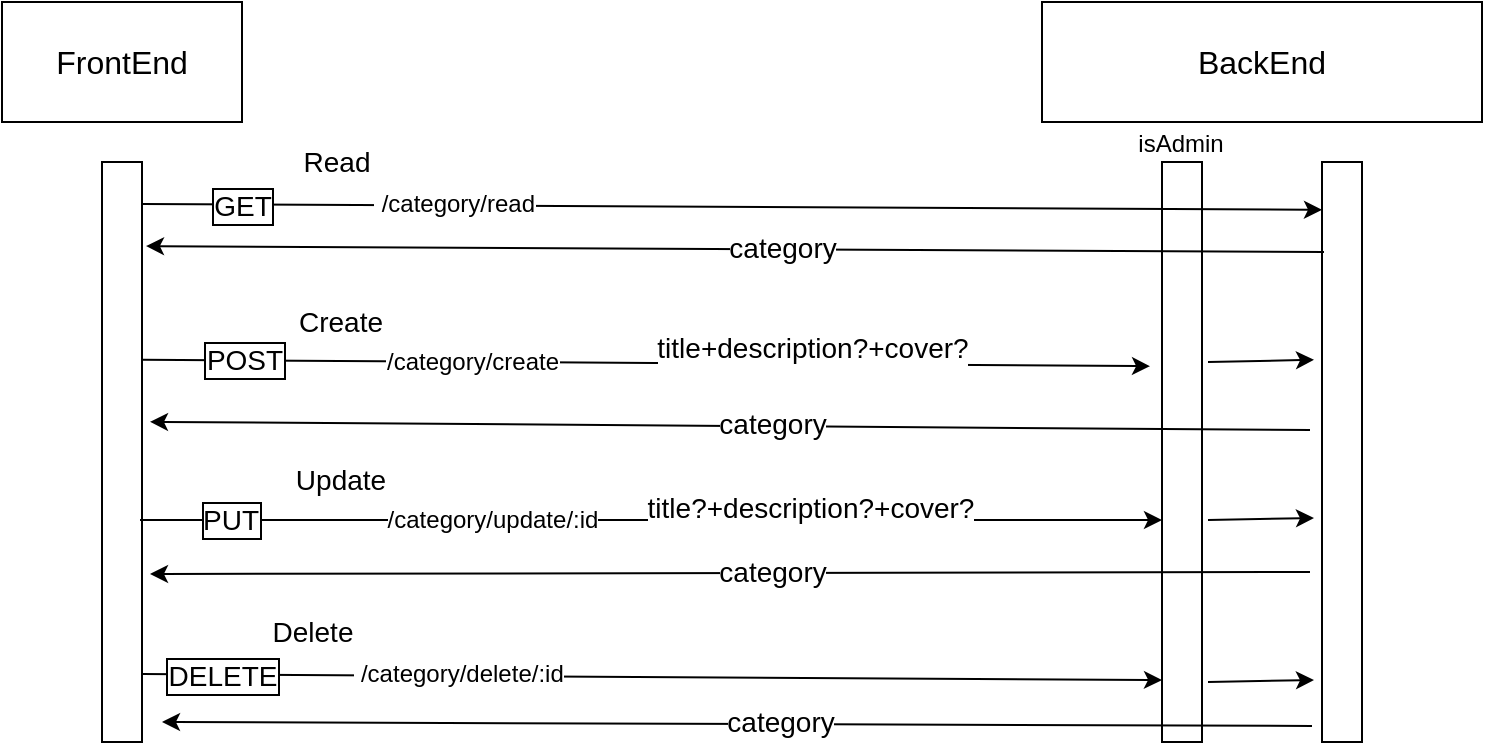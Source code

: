 <mxfile version="22.1.1" type="github">
  <diagram name="Page-1" id="_LEgiRYE22nnNKqFPEBX">
    <mxGraphModel dx="880" dy="462" grid="1" gridSize="10" guides="1" tooltips="1" connect="1" arrows="1" fold="1" page="1" pageScale="1" pageWidth="850" pageHeight="1100" math="0" shadow="0">
      <root>
        <mxCell id="0" />
        <mxCell id="1" parent="0" />
        <mxCell id="mpxGzmtjkwxusNNCshFe-4" value="" style="rounded=0;whiteSpace=wrap;html=1;" vertex="1" parent="1">
          <mxGeometry x="630" y="140" width="20" height="290" as="geometry" />
        </mxCell>
        <mxCell id="mpxGzmtjkwxusNNCshFe-1" value="&lt;font style=&quot;font-size: 16px;&quot;&gt;FrontEnd&lt;/font&gt;" style="rounded=0;whiteSpace=wrap;html=1;" vertex="1" parent="1">
          <mxGeometry x="50" y="60" width="120" height="60" as="geometry" />
        </mxCell>
        <mxCell id="mpxGzmtjkwxusNNCshFe-2" value="&lt;font style=&quot;font-size: 16px;&quot;&gt;BackEnd&lt;/font&gt;" style="rounded=0;whiteSpace=wrap;html=1;" vertex="1" parent="1">
          <mxGeometry x="570" y="60" width="220" height="60" as="geometry" />
        </mxCell>
        <mxCell id="mpxGzmtjkwxusNNCshFe-3" value="" style="rounded=0;whiteSpace=wrap;html=1;" vertex="1" parent="1">
          <mxGeometry x="100" y="140" width="20" height="290" as="geometry" />
        </mxCell>
        <mxCell id="mpxGzmtjkwxusNNCshFe-5" value="" style="rounded=0;whiteSpace=wrap;html=1;" vertex="1" parent="1">
          <mxGeometry x="710" y="140" width="20" height="290" as="geometry" />
        </mxCell>
        <mxCell id="mpxGzmtjkwxusNNCshFe-6" value="" style="endArrow=classic;html=1;rounded=0;entryX=0;entryY=0.079;entryDx=0;entryDy=0;entryPerimeter=0;" edge="1" parent="1">
          <mxGeometry width="50" height="50" relative="1" as="geometry">
            <mxPoint x="120" y="161" as="sourcePoint" />
            <mxPoint x="710" y="163.91" as="targetPoint" />
          </mxGeometry>
        </mxCell>
        <mxCell id="mpxGzmtjkwxusNNCshFe-7" value="&lt;font style=&quot;font-size: 14px;&quot;&gt;GET&lt;/font&gt;" style="edgeLabel;html=1;align=center;verticalAlign=middle;resizable=0;points=[];labelBorderColor=default;" vertex="1" connectable="0" parent="mpxGzmtjkwxusNNCshFe-6">
          <mxGeometry x="-0.817" relative="1" as="geometry">
            <mxPoint x="-4" as="offset" />
          </mxGeometry>
        </mxCell>
        <mxCell id="mpxGzmtjkwxusNNCshFe-8" value="&lt;font style=&quot;font-size: 12px;&quot;&gt;&amp;nbsp;/category/read&lt;/font&gt;" style="edgeLabel;html=1;align=center;verticalAlign=middle;resizable=0;points=[];" vertex="1" connectable="0" parent="mpxGzmtjkwxusNNCshFe-6">
          <mxGeometry x="-0.641" y="-1" relative="1" as="geometry">
            <mxPoint x="50" y="-2" as="offset" />
          </mxGeometry>
        </mxCell>
        <mxCell id="mpxGzmtjkwxusNNCshFe-9" value="&lt;font style=&quot;font-size: 14px;&quot;&gt;Read&lt;/font&gt;" style="edgeLabel;html=1;align=center;verticalAlign=middle;resizable=0;points=[];" vertex="1" connectable="0" parent="mpxGzmtjkwxusNNCshFe-6">
          <mxGeometry x="-0.681" y="-1" relative="1" as="geometry">
            <mxPoint x="3" y="-23" as="offset" />
          </mxGeometry>
        </mxCell>
        <mxCell id="mpxGzmtjkwxusNNCshFe-10" value="" style="endArrow=classic;html=1;rounded=0;entryX=1.1;entryY=0.145;entryDx=0;entryDy=0;entryPerimeter=0;exitX=0.05;exitY=0.155;exitDx=0;exitDy=0;exitPerimeter=0;" edge="1" parent="1" source="mpxGzmtjkwxusNNCshFe-5" target="mpxGzmtjkwxusNNCshFe-3">
          <mxGeometry width="50" height="50" relative="1" as="geometry">
            <mxPoint x="270" y="320" as="sourcePoint" />
            <mxPoint x="320" y="270" as="targetPoint" />
          </mxGeometry>
        </mxCell>
        <mxCell id="mpxGzmtjkwxusNNCshFe-11" value="&lt;font style=&quot;font-size: 14px;&quot;&gt;category&lt;/font&gt;" style="edgeLabel;html=1;align=center;verticalAlign=middle;resizable=0;points=[];" vertex="1" connectable="0" parent="mpxGzmtjkwxusNNCshFe-10">
          <mxGeometry x="-0.05" y="-1" relative="1" as="geometry">
            <mxPoint x="9" as="offset" />
          </mxGeometry>
        </mxCell>
        <mxCell id="mpxGzmtjkwxusNNCshFe-12" value="isAdmin" style="text;html=1;align=center;verticalAlign=middle;resizable=0;points=[];autosize=1;strokeColor=none;fillColor=none;" vertex="1" parent="1">
          <mxGeometry x="604" y="116" width="70" height="30" as="geometry" />
        </mxCell>
        <mxCell id="mpxGzmtjkwxusNNCshFe-13" value="" style="endArrow=classic;html=1;rounded=0;exitX=1;exitY=0.341;exitDx=0;exitDy=0;exitPerimeter=0;entryX=-0.3;entryY=0.352;entryDx=0;entryDy=0;entryPerimeter=0;" edge="1" parent="1" source="mpxGzmtjkwxusNNCshFe-3" target="mpxGzmtjkwxusNNCshFe-4">
          <mxGeometry width="50" height="50" relative="1" as="geometry">
            <mxPoint x="160" y="280" as="sourcePoint" />
            <mxPoint x="210" y="230" as="targetPoint" />
          </mxGeometry>
        </mxCell>
        <mxCell id="mpxGzmtjkwxusNNCshFe-14" value="&lt;font style=&quot;font-size: 14px;&quot;&gt;POST&lt;/font&gt;" style="edgeLabel;html=1;align=center;verticalAlign=middle;resizable=0;points=[];labelBorderColor=default;" vertex="1" connectable="0" parent="mpxGzmtjkwxusNNCshFe-13">
          <mxGeometry x="-0.826" relative="1" as="geometry">
            <mxPoint x="7" as="offset" />
          </mxGeometry>
        </mxCell>
        <mxCell id="mpxGzmtjkwxusNNCshFe-15" value="&lt;font style=&quot;font-size: 14px;&quot;&gt;title+description?+cover?&lt;/font&gt;" style="edgeLabel;html=1;align=center;verticalAlign=middle;resizable=0;points=[];spacingLeft=-2;spacingTop=1;spacing=3;" vertex="1" connectable="0" parent="mpxGzmtjkwxusNNCshFe-13">
          <mxGeometry x="-0.589" y="-1" relative="1" as="geometry">
            <mxPoint x="232" y="-8" as="offset" />
          </mxGeometry>
        </mxCell>
        <mxCell id="mpxGzmtjkwxusNNCshFe-16" value="&lt;font style=&quot;font-size: 12px;&quot;&gt;/category/create&lt;/font&gt;" style="edgeLabel;html=1;align=center;verticalAlign=middle;resizable=0;points=[];" vertex="1" connectable="0" parent="mpxGzmtjkwxusNNCshFe-13">
          <mxGeometry x="-0.491" relative="1" as="geometry">
            <mxPoint x="36" as="offset" />
          </mxGeometry>
        </mxCell>
        <mxCell id="mpxGzmtjkwxusNNCshFe-17" value="&lt;font style=&quot;font-size: 14px;&quot;&gt;Create&lt;/font&gt;" style="edgeLabel;html=1;align=center;verticalAlign=middle;resizable=0;points=[];" vertex="1" connectable="0" parent="mpxGzmtjkwxusNNCshFe-13">
          <mxGeometry x="-0.687" y="1" relative="1" as="geometry">
            <mxPoint x="20" y="-19" as="offset" />
          </mxGeometry>
        </mxCell>
        <mxCell id="mpxGzmtjkwxusNNCshFe-18" value="" style="endArrow=classic;html=1;rounded=0;exitX=1.15;exitY=0.345;exitDx=0;exitDy=0;exitPerimeter=0;entryX=-0.2;entryY=0.341;entryDx=0;entryDy=0;entryPerimeter=0;" edge="1" parent="1" source="mpxGzmtjkwxusNNCshFe-4" target="mpxGzmtjkwxusNNCshFe-5">
          <mxGeometry width="50" height="50" relative="1" as="geometry">
            <mxPoint x="640" y="300" as="sourcePoint" />
            <mxPoint x="690" y="250" as="targetPoint" />
          </mxGeometry>
        </mxCell>
        <mxCell id="mpxGzmtjkwxusNNCshFe-19" value="" style="endArrow=classic;html=1;rounded=0;entryX=1.2;entryY=0.448;entryDx=0;entryDy=0;entryPerimeter=0;exitX=-0.3;exitY=0.462;exitDx=0;exitDy=0;exitPerimeter=0;" edge="1" parent="1" source="mpxGzmtjkwxusNNCshFe-5" target="mpxGzmtjkwxusNNCshFe-3">
          <mxGeometry width="50" height="50" relative="1" as="geometry">
            <mxPoint x="480" y="330" as="sourcePoint" />
            <mxPoint x="530" y="280" as="targetPoint" />
          </mxGeometry>
        </mxCell>
        <mxCell id="mpxGzmtjkwxusNNCshFe-20" value="&lt;font style=&quot;font-size: 14px;&quot;&gt;category&lt;/font&gt;" style="edgeLabel;html=1;align=center;verticalAlign=middle;resizable=0;points=[];" vertex="1" connectable="0" parent="mpxGzmtjkwxusNNCshFe-19">
          <mxGeometry x="0.004" y="2" relative="1" as="geometry">
            <mxPoint x="22" y="-3" as="offset" />
          </mxGeometry>
        </mxCell>
        <mxCell id="mpxGzmtjkwxusNNCshFe-21" value="" style="endArrow=classic;html=1;rounded=0;exitX=1;exitY=0.45;exitDx=0;exitDy=0;exitPerimeter=0;entryX=0.05;entryY=0.45;entryDx=0;entryDy=0;entryPerimeter=0;" edge="1" parent="1">
          <mxGeometry width="50" height="50" relative="1" as="geometry">
            <mxPoint x="119" y="319" as="sourcePoint" />
            <mxPoint x="630" y="319" as="targetPoint" />
          </mxGeometry>
        </mxCell>
        <mxCell id="mpxGzmtjkwxusNNCshFe-22" value="&lt;font style=&quot;font-size: 14px;&quot;&gt;PUT&lt;/font&gt;" style="edgeLabel;html=1;align=center;verticalAlign=middle;resizable=0;points=[];labelBorderColor=default;" vertex="1" connectable="0" parent="mpxGzmtjkwxusNNCshFe-21">
          <mxGeometry x="-0.826" relative="1" as="geometry">
            <mxPoint as="offset" />
          </mxGeometry>
        </mxCell>
        <mxCell id="mpxGzmtjkwxusNNCshFe-23" value="&lt;font style=&quot;font-size: 14px;&quot;&gt;title?+description?+cover?&lt;/font&gt;" style="edgeLabel;html=1;align=center;verticalAlign=middle;resizable=0;points=[];spacingLeft=-2;spacingTop=1;spacing=3;" vertex="1" connectable="0" parent="mpxGzmtjkwxusNNCshFe-21">
          <mxGeometry x="-0.589" y="-1" relative="1" as="geometry">
            <mxPoint x="231" y="-8" as="offset" />
          </mxGeometry>
        </mxCell>
        <mxCell id="mpxGzmtjkwxusNNCshFe-24" value="&lt;font style=&quot;font-size: 12px;&quot;&gt;/category/update/:id&lt;/font&gt;" style="edgeLabel;html=1;align=center;verticalAlign=middle;resizable=0;points=[];" vertex="1" connectable="0" parent="mpxGzmtjkwxusNNCshFe-21">
          <mxGeometry x="-0.491" relative="1" as="geometry">
            <mxPoint x="46" as="offset" />
          </mxGeometry>
        </mxCell>
        <mxCell id="mpxGzmtjkwxusNNCshFe-25" value="&lt;font style=&quot;font-size: 14px;&quot;&gt;Update&lt;/font&gt;" style="edgeLabel;html=1;align=center;verticalAlign=middle;resizable=0;points=[];" vertex="1" connectable="0" parent="mpxGzmtjkwxusNNCshFe-21">
          <mxGeometry x="-0.687" y="1" relative="1" as="geometry">
            <mxPoint x="20" y="-19" as="offset" />
          </mxGeometry>
        </mxCell>
        <mxCell id="mpxGzmtjkwxusNNCshFe-26" value="" style="endArrow=classic;html=1;rounded=0;entryX=1.3;entryY=0.591;entryDx=0;entryDy=0;entryPerimeter=0;exitX=-0.2;exitY=0.586;exitDx=0;exitDy=0;exitPerimeter=0;" edge="1" parent="1">
          <mxGeometry width="50" height="50" relative="1" as="geometry">
            <mxPoint x="704" y="345" as="sourcePoint" />
            <mxPoint x="124" y="346" as="targetPoint" />
          </mxGeometry>
        </mxCell>
        <mxCell id="mpxGzmtjkwxusNNCshFe-27" value="&lt;font style=&quot;font-size: 14px;&quot;&gt;category&lt;/font&gt;" style="edgeLabel;html=1;align=center;verticalAlign=middle;resizable=0;points=[];" vertex="1" connectable="0" parent="mpxGzmtjkwxusNNCshFe-26">
          <mxGeometry x="0.004" y="2" relative="1" as="geometry">
            <mxPoint x="22" y="-3" as="offset" />
          </mxGeometry>
        </mxCell>
        <mxCell id="mpxGzmtjkwxusNNCshFe-28" value="" style="endArrow=classic;html=1;rounded=0;exitX=1.15;exitY=0.345;exitDx=0;exitDy=0;exitPerimeter=0;entryX=-0.2;entryY=0.341;entryDx=0;entryDy=0;entryPerimeter=0;" edge="1" parent="1">
          <mxGeometry width="50" height="50" relative="1" as="geometry">
            <mxPoint x="653" y="319" as="sourcePoint" />
            <mxPoint x="706" y="318" as="targetPoint" />
          </mxGeometry>
        </mxCell>
        <mxCell id="mpxGzmtjkwxusNNCshFe-29" value="" style="endArrow=classic;html=1;rounded=0;" edge="1" parent="1">
          <mxGeometry width="50" height="50" relative="1" as="geometry">
            <mxPoint x="120" y="396" as="sourcePoint" />
            <mxPoint x="630" y="399" as="targetPoint" />
          </mxGeometry>
        </mxCell>
        <mxCell id="mpxGzmtjkwxusNNCshFe-30" value="&lt;font style=&quot;font-size: 14px;&quot;&gt;DELETE&lt;/font&gt;" style="edgeLabel;html=1;align=center;verticalAlign=middle;resizable=0;points=[];labelBorderColor=default;" vertex="1" connectable="0" parent="mpxGzmtjkwxusNNCshFe-29">
          <mxGeometry x="-0.817" relative="1" as="geometry">
            <mxPoint x="-7" as="offset" />
          </mxGeometry>
        </mxCell>
        <mxCell id="mpxGzmtjkwxusNNCshFe-31" value="&lt;font style=&quot;font-size: 12px;&quot;&gt;&amp;nbsp;/category/delete/:id&lt;/font&gt;" style="edgeLabel;html=1;align=center;verticalAlign=middle;resizable=0;points=[];" vertex="1" connectable="0" parent="mpxGzmtjkwxusNNCshFe-29">
          <mxGeometry x="-0.641" y="-1" relative="1" as="geometry">
            <mxPoint x="66" y="-2" as="offset" />
          </mxGeometry>
        </mxCell>
        <mxCell id="mpxGzmtjkwxusNNCshFe-32" value="&lt;font style=&quot;font-size: 14px;&quot;&gt;Delete&lt;/font&gt;" style="edgeLabel;html=1;align=center;verticalAlign=middle;resizable=0;points=[];" vertex="1" connectable="0" parent="mpxGzmtjkwxusNNCshFe-29">
          <mxGeometry x="-0.681" y="-1" relative="1" as="geometry">
            <mxPoint x="3" y="-23" as="offset" />
          </mxGeometry>
        </mxCell>
        <mxCell id="mpxGzmtjkwxusNNCshFe-33" value="" style="endArrow=classic;html=1;rounded=0;exitX=-0.2;exitY=0.586;exitDx=0;exitDy=0;exitPerimeter=0;" edge="1" parent="1">
          <mxGeometry width="50" height="50" relative="1" as="geometry">
            <mxPoint x="705" y="422" as="sourcePoint" />
            <mxPoint x="130" y="420" as="targetPoint" />
          </mxGeometry>
        </mxCell>
        <mxCell id="mpxGzmtjkwxusNNCshFe-34" value="&lt;font style=&quot;font-size: 14px;&quot;&gt;category&lt;/font&gt;" style="edgeLabel;html=1;align=center;verticalAlign=middle;resizable=0;points=[];" vertex="1" connectable="0" parent="mpxGzmtjkwxusNNCshFe-33">
          <mxGeometry x="0.004" y="2" relative="1" as="geometry">
            <mxPoint x="22" y="-3" as="offset" />
          </mxGeometry>
        </mxCell>
        <mxCell id="mpxGzmtjkwxusNNCshFe-35" value="" style="endArrow=classic;html=1;rounded=0;exitX=1.15;exitY=0.345;exitDx=0;exitDy=0;exitPerimeter=0;entryX=-0.2;entryY=0.341;entryDx=0;entryDy=0;entryPerimeter=0;" edge="1" parent="1">
          <mxGeometry width="50" height="50" relative="1" as="geometry">
            <mxPoint x="653" y="400" as="sourcePoint" />
            <mxPoint x="706" y="399" as="targetPoint" />
          </mxGeometry>
        </mxCell>
      </root>
    </mxGraphModel>
  </diagram>
</mxfile>
